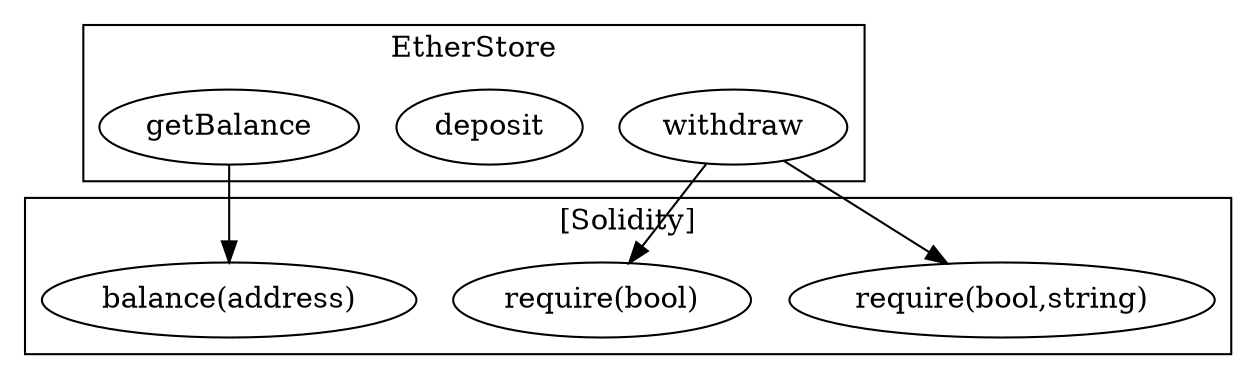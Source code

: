 strict digraph {
subgraph cluster_69_EtherStore {
label = "EtherStore"
"69_withdraw" [label="withdraw"]
"69_deposit" [label="deposit"]
"69_getBalance" [label="getBalance"]
}subgraph cluster_solidity {
label = "[Solidity]"
"require(bool)" 
"balance(address)" 
"require(bool,string)" 
"69_getBalance" -> "balance(address)"
"69_withdraw" -> "require(bool,string)"
"69_withdraw" -> "require(bool)"
}
}